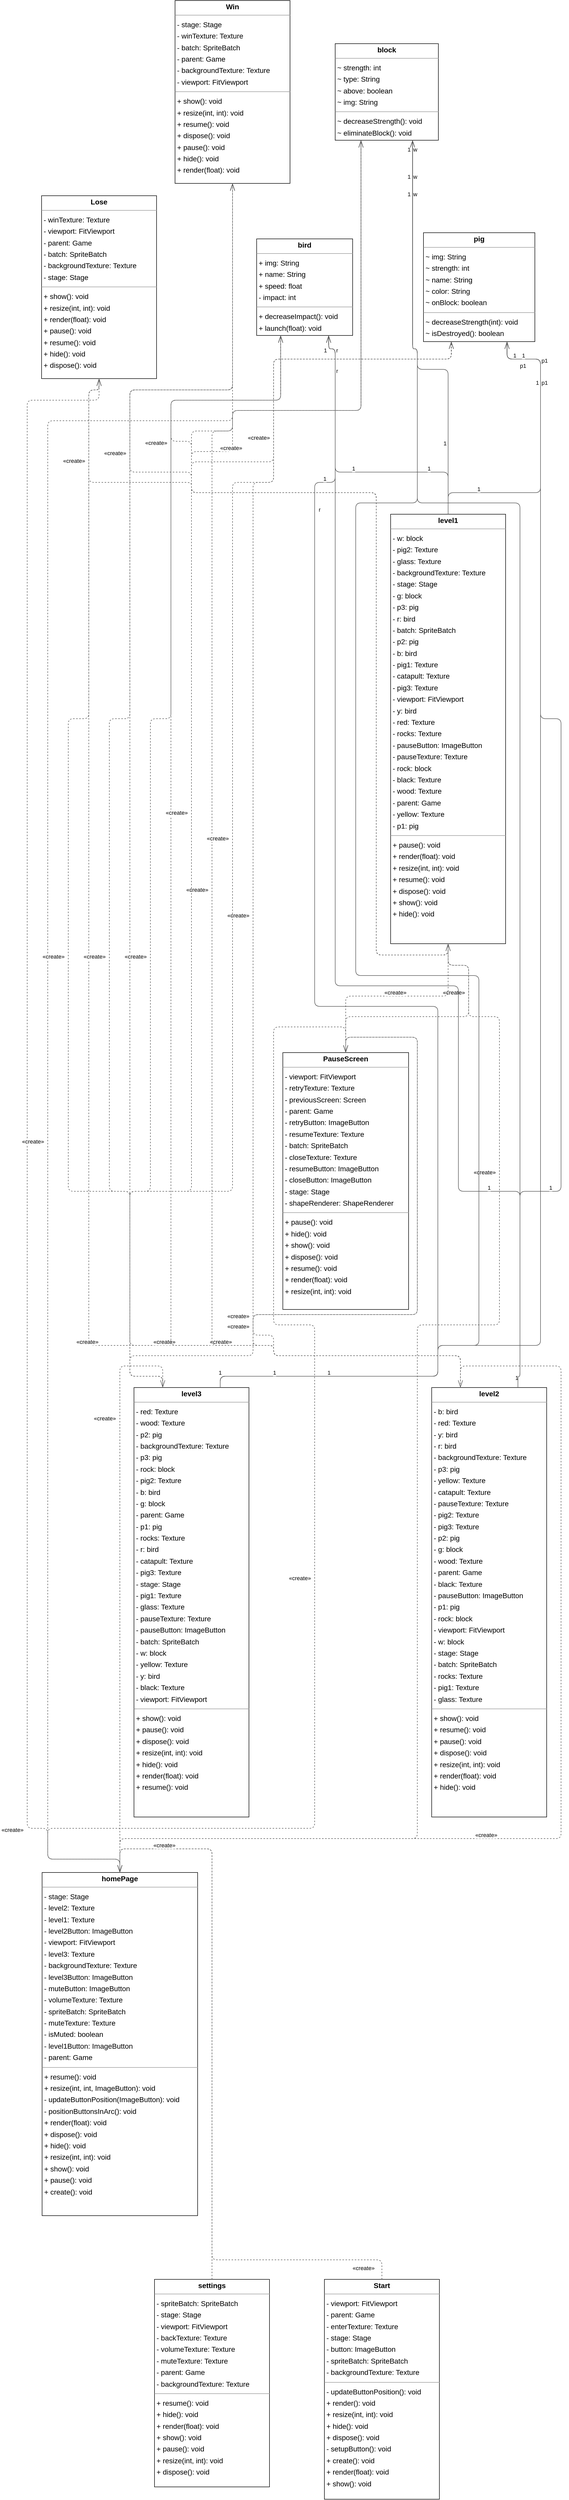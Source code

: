 <mxGraphModel dx="0" dy="0" grid="1" gridSize="10" guides="1" tooltips="1" connect="1" arrows="1" fold="1" page="0" pageScale="1" background="none" math="0" shadow="0">
  <root>
    <mxCell id="0" />
    <mxCell id="1" parent="0" />
    <mxCell id="node7" parent="1" vertex="1" value="&lt;p style=&quot;margin:0px;margin-top:4px;text-align:center;&quot;&gt;&lt;b&gt;Lose&lt;/b&gt;&lt;/p&gt;&lt;hr size=&quot;1&quot;/&gt;&lt;p style=&quot;margin:0 0 0 4px;line-height:1.6;&quot;&gt;- winTexture: Texture&lt;br/&gt;- viewport: FitViewport&lt;br/&gt;- parent: Game&lt;br/&gt;- batch: SpriteBatch&lt;br/&gt;- backgroundTexture: Texture&lt;br/&gt;- stage: Stage&lt;/p&gt;&lt;hr size=&quot;1&quot;/&gt;&lt;p style=&quot;margin:0 0 0 4px;line-height:1.6;&quot;&gt;+ show(): void&lt;br/&gt;+ resize(int, int): void&lt;br/&gt;+ render(float): void&lt;br/&gt;+ pause(): void&lt;br/&gt;+ resume(): void&lt;br/&gt;+ hide(): void&lt;br/&gt;+ dispose(): void&lt;/p&gt;" style="verticalAlign=top;align=left;overflow=fill;fontSize=14;fontFamily=Helvetica;html=1;rounded=0;shadow=0;comic=0;labelBackgroundColor=none;strokeWidth=1;">
      <mxGeometry x="-75" y="366" width="224" height="356" as="geometry" />
    </mxCell>
    <mxCell id="node9" parent="1" vertex="1" value="&lt;p style=&quot;margin:0px;margin-top:4px;text-align:center;&quot;&gt;&lt;b&gt;PauseScreen&lt;/b&gt;&lt;/p&gt;&lt;hr size=&quot;1&quot;/&gt;&lt;p style=&quot;margin:0 0 0 4px;line-height:1.6;&quot;&gt;- viewport: FitViewport&lt;br/&gt;- retryTexture: Texture&lt;br/&gt;- previousScreen: Screen&lt;br/&gt;- parent: Game&lt;br/&gt;- retryButton: ImageButton&lt;br/&gt;- resumeTexture: Texture&lt;br/&gt;- batch: SpriteBatch&lt;br/&gt;- closeTexture: Texture&lt;br/&gt;- resumeButton: ImageButton&lt;br/&gt;- closeButton: ImageButton&lt;br/&gt;- stage: Stage&lt;br/&gt;- shapeRenderer: ShapeRenderer&lt;/p&gt;&lt;hr size=&quot;1&quot;/&gt;&lt;p style=&quot;margin:0 0 0 4px;line-height:1.6;&quot;&gt;+ pause(): void&lt;br/&gt;+ hide(): void&lt;br/&gt;+ show(): void&lt;br/&gt;+ dispose(): void&lt;br/&gt;+ resume(): void&lt;br/&gt;+ render(float): void&lt;br/&gt;+ resize(int, int): void&lt;/p&gt;" style="verticalAlign=top;align=left;overflow=fill;fontSize=14;fontFamily=Helvetica;html=1;rounded=0;shadow=0;comic=0;labelBackgroundColor=none;strokeWidth=1;">
      <mxGeometry x="395" y="2034" width="245" height="500" as="geometry" />
    </mxCell>
    <mxCell id="node6" parent="1" vertex="1" value="&lt;p style=&quot;margin:0px;margin-top:4px;text-align:center;&quot;&gt;&lt;b&gt;Start&lt;/b&gt;&lt;/p&gt;&lt;hr size=&quot;1&quot;/&gt;&lt;p style=&quot;margin:0 0 0 4px;line-height:1.6;&quot;&gt;- viewport: FitViewport&lt;br/&gt;- parent: Game&lt;br/&gt;- enterTexture: Texture&lt;br/&gt;- stage: Stage&lt;br/&gt;- button: ImageButton&lt;br/&gt;- spriteBatch: SpriteBatch&lt;br/&gt;- backgroundTexture: Texture&lt;/p&gt;&lt;hr size=&quot;1&quot;/&gt;&lt;p style=&quot;margin:0 0 0 4px;line-height:1.6;&quot;&gt;- updateButtonPosition(): void&lt;br/&gt;+ render(): void&lt;br/&gt;+ resize(int, int): void&lt;br/&gt;+ hide(): void&lt;br/&gt;+ dispose(): void&lt;br/&gt;- setupButton(): void&lt;br/&gt;+ create(): void&lt;br/&gt;+ render(float): void&lt;br/&gt;+ show(): void&lt;/p&gt;" style="verticalAlign=top;align=left;overflow=fill;fontSize=14;fontFamily=Helvetica;html=1;rounded=0;shadow=0;comic=0;labelBackgroundColor=none;strokeWidth=1;">
      <mxGeometry x="476" y="4422" width="224" height="428" as="geometry" />
    </mxCell>
    <mxCell id="node11" parent="1" vertex="1" value="&lt;p style=&quot;margin:0px;margin-top:4px;text-align:center;&quot;&gt;&lt;b&gt;Win&lt;/b&gt;&lt;/p&gt;&lt;hr size=&quot;1&quot;/&gt;&lt;p style=&quot;margin:0 0 0 4px;line-height:1.6;&quot;&gt;- stage: Stage&lt;br/&gt;- winTexture: Texture&lt;br/&gt;- batch: SpriteBatch&lt;br/&gt;- parent: Game&lt;br/&gt;- backgroundTexture: Texture&lt;br/&gt;- viewport: FitViewport&lt;/p&gt;&lt;hr size=&quot;1&quot;/&gt;&lt;p style=&quot;margin:0 0 0 4px;line-height:1.6;&quot;&gt;+ show(): void&lt;br/&gt;+ resize(int, int): void&lt;br/&gt;+ resume(): void&lt;br/&gt;+ dispose(): void&lt;br/&gt;+ pause(): void&lt;br/&gt;+ hide(): void&lt;br/&gt;+ render(float): void&lt;/p&gt;" style="verticalAlign=top;align=left;overflow=fill;fontSize=14;fontFamily=Helvetica;html=1;rounded=0;shadow=0;comic=0;labelBackgroundColor=none;strokeWidth=1;">
      <mxGeometry x="185" y="-14" width="224" height="356" as="geometry" />
    </mxCell>
    <mxCell id="node1" parent="1" vertex="1" value="&lt;p style=&quot;margin:0px;margin-top:4px;text-align:center;&quot;&gt;&lt;b&gt;bird&lt;/b&gt;&lt;/p&gt;&lt;hr size=&quot;1&quot;/&gt;&lt;p style=&quot;margin:0 0 0 4px;line-height:1.6;&quot;&gt;+ img: String&lt;br/&gt;+ name: String&lt;br/&gt;+ speed: float&lt;br/&gt;- impact: int&lt;/p&gt;&lt;hr size=&quot;1&quot;/&gt;&lt;p style=&quot;margin:0 0 0 4px;line-height:1.6;&quot;&gt;+ decreaseImpact(): void&lt;br/&gt;+ launch(float): void&lt;/p&gt;" style="verticalAlign=top;align=left;overflow=fill;fontSize=14;fontFamily=Helvetica;html=1;rounded=0;shadow=0;comic=0;labelBackgroundColor=none;strokeWidth=1;">
      <mxGeometry x="344" y="450" width="187" height="188" as="geometry" />
    </mxCell>
    <mxCell id="node0" parent="1" vertex="1" value="&lt;p style=&quot;margin:0px;margin-top:4px;text-align:center;&quot;&gt;&lt;b&gt;block&lt;/b&gt;&lt;/p&gt;&lt;hr size=&quot;1&quot;/&gt;&lt;p style=&quot;margin:0 0 0 4px;line-height:1.6;&quot;&gt;~ strength: int&lt;br/&gt;~ type: String&lt;br/&gt;~ above: boolean&lt;br/&gt;~ img: String&lt;/p&gt;&lt;hr size=&quot;1&quot;/&gt;&lt;p style=&quot;margin:0 0 0 4px;line-height:1.6;&quot;&gt;~ decreaseStrength(): void&lt;br/&gt;~ eliminateBlock(): void&lt;/p&gt;" style="verticalAlign=top;align=left;overflow=fill;fontSize=14;fontFamily=Helvetica;html=1;rounded=0;shadow=0;comic=0;labelBackgroundColor=none;strokeWidth=1;">
      <mxGeometry x="497" y="70" width="201" height="188" as="geometry" />
    </mxCell>
    <mxCell id="node10" parent="1" vertex="1" value="&lt;p style=&quot;margin:0px;margin-top:4px;text-align:center;&quot;&gt;&lt;b&gt;homePage&lt;/b&gt;&lt;/p&gt;&lt;hr size=&quot;1&quot;/&gt;&lt;p style=&quot;margin:0 0 0 4px;line-height:1.6;&quot;&gt;- stage: Stage&lt;br/&gt;- level2: Texture&lt;br/&gt;- level1: Texture&lt;br/&gt;- level2Button: ImageButton&lt;br/&gt;- viewport: FitViewport&lt;br/&gt;- level3: Texture&lt;br/&gt;- backgroundTexture: Texture&lt;br/&gt;- level3Button: ImageButton&lt;br/&gt;- muteButton: ImageButton&lt;br/&gt;- volumeTexture: Texture&lt;br/&gt;- spriteBatch: SpriteBatch&lt;br/&gt;- muteTexture: Texture&lt;br/&gt;- isMuted: boolean&lt;br/&gt;- level1Button: ImageButton&lt;br/&gt;- parent: Game&lt;/p&gt;&lt;hr size=&quot;1&quot;/&gt;&lt;p style=&quot;margin:0 0 0 4px;line-height:1.6;&quot;&gt;+ resume(): void&lt;br/&gt;+ resize(int, int, ImageButton): void&lt;br/&gt;- updateButtonPosition(ImageButton): void&lt;br/&gt;- positionButtonsInArc(): void&lt;br/&gt;+ render(float): void&lt;br/&gt;+ dispose(): void&lt;br/&gt;+ hide(): void&lt;br/&gt;+ resize(int, int): void&lt;br/&gt;+ show(): void&lt;br/&gt;+ pause(): void&lt;br/&gt;+ create(): void&lt;/p&gt;" style="verticalAlign=top;align=left;overflow=fill;fontSize=14;fontFamily=Helvetica;html=1;rounded=0;shadow=0;comic=0;labelBackgroundColor=none;strokeWidth=1;">
      <mxGeometry x="-74" y="3630" width="303" height="668" as="geometry" />
    </mxCell>
    <mxCell id="node4" parent="1" vertex="1" value="&lt;p style=&quot;margin:0px;margin-top:4px;text-align:center;&quot;&gt;&lt;b&gt;level1&lt;/b&gt;&lt;/p&gt;&lt;hr size=&quot;1&quot;/&gt;&lt;p style=&quot;margin:0 0 0 4px;line-height:1.6;&quot;&gt;- w: block&lt;br/&gt;- pig2: Texture&lt;br/&gt;- glass: Texture&lt;br/&gt;- backgroundTexture: Texture&lt;br/&gt;- stage: Stage&lt;br/&gt;- g: block&lt;br/&gt;- p3: pig&lt;br/&gt;- r: bird&lt;br/&gt;- batch: SpriteBatch&lt;br/&gt;- p2: pig&lt;br/&gt;- b: bird&lt;br/&gt;- pig1: Texture&lt;br/&gt;- catapult: Texture&lt;br/&gt;- pig3: Texture&lt;br/&gt;- viewport: FitViewport&lt;br/&gt;- y: bird&lt;br/&gt;- red: Texture&lt;br/&gt;- rocks: Texture&lt;br/&gt;- pauseButton: ImageButton&lt;br/&gt;- pauseTexture: Texture&lt;br/&gt;- rock: block&lt;br/&gt;- black: Texture&lt;br/&gt;- wood: Texture&lt;br/&gt;- parent: Game&lt;br/&gt;- yellow: Texture&lt;br/&gt;- p1: pig&lt;/p&gt;&lt;hr size=&quot;1&quot;/&gt;&lt;p style=&quot;margin:0 0 0 4px;line-height:1.6;&quot;&gt;+ pause(): void&lt;br/&gt;+ render(float): void&lt;br/&gt;+ resize(int, int): void&lt;br/&gt;+ resume(): void&lt;br/&gt;+ dispose(): void&lt;br/&gt;+ show(): void&lt;br/&gt;+ hide(): void&lt;/p&gt;" style="verticalAlign=top;align=left;overflow=fill;fontSize=14;fontFamily=Helvetica;html=1;rounded=0;shadow=0;comic=0;labelBackgroundColor=none;strokeWidth=1;">
      <mxGeometry x="605" y="986" width="224" height="836" as="geometry" />
    </mxCell>
    <mxCell id="node8" parent="1" vertex="1" value="&lt;p style=&quot;margin:0px;margin-top:4px;text-align:center;&quot;&gt;&lt;b&gt;level2&lt;/b&gt;&lt;/p&gt;&lt;hr size=&quot;1&quot;/&gt;&lt;p style=&quot;margin:0 0 0 4px;line-height:1.6;&quot;&gt;- b: bird&lt;br/&gt;- red: Texture&lt;br/&gt;- y: bird&lt;br/&gt;- r: bird&lt;br/&gt;- backgroundTexture: Texture&lt;br/&gt;- p3: pig&lt;br/&gt;- yellow: Texture&lt;br/&gt;- catapult: Texture&lt;br/&gt;- pauseTexture: Texture&lt;br/&gt;- pig2: Texture&lt;br/&gt;- pig3: Texture&lt;br/&gt;- p2: pig&lt;br/&gt;- g: block&lt;br/&gt;- wood: Texture&lt;br/&gt;- parent: Game&lt;br/&gt;- black: Texture&lt;br/&gt;- pauseButton: ImageButton&lt;br/&gt;- p1: pig&lt;br/&gt;- rock: block&lt;br/&gt;- viewport: FitViewport&lt;br/&gt;- w: block&lt;br/&gt;- stage: Stage&lt;br/&gt;- batch: SpriteBatch&lt;br/&gt;- rocks: Texture&lt;br/&gt;- pig1: Texture&lt;br/&gt;- glass: Texture&lt;/p&gt;&lt;hr size=&quot;1&quot;/&gt;&lt;p style=&quot;margin:0 0 0 4px;line-height:1.6;&quot;&gt;+ show(): void&lt;br/&gt;+ resume(): void&lt;br/&gt;+ pause(): void&lt;br/&gt;+ dispose(): void&lt;br/&gt;+ resize(int, int): void&lt;br/&gt;+ render(float): void&lt;br/&gt;+ hide(): void&lt;/p&gt;" style="verticalAlign=top;align=left;overflow=fill;fontSize=14;fontFamily=Helvetica;html=1;rounded=0;shadow=0;comic=0;labelBackgroundColor=none;strokeWidth=1;">
      <mxGeometry x="685" y="2686" width="224" height="836" as="geometry" />
    </mxCell>
    <mxCell id="node3" parent="1" vertex="1" value="&lt;p style=&quot;margin:0px;margin-top:4px;text-align:center;&quot;&gt;&lt;b&gt;level3&lt;/b&gt;&lt;/p&gt;&lt;hr size=&quot;1&quot;/&gt;&lt;p style=&quot;margin:0 0 0 4px;line-height:1.6;&quot;&gt;- red: Texture&lt;br/&gt;- wood: Texture&lt;br/&gt;- p2: pig&lt;br/&gt;- backgroundTexture: Texture&lt;br/&gt;- p3: pig&lt;br/&gt;- rock: block&lt;br/&gt;- pig2: Texture&lt;br/&gt;- b: bird&lt;br/&gt;- g: block&lt;br/&gt;- parent: Game&lt;br/&gt;- p1: pig&lt;br/&gt;- rocks: Texture&lt;br/&gt;- r: bird&lt;br/&gt;- catapult: Texture&lt;br/&gt;- pig3: Texture&lt;br/&gt;- stage: Stage&lt;br/&gt;- pig1: Texture&lt;br/&gt;- glass: Texture&lt;br/&gt;- pauseTexture: Texture&lt;br/&gt;- pauseButton: ImageButton&lt;br/&gt;- batch: SpriteBatch&lt;br/&gt;- w: block&lt;br/&gt;- yellow: Texture&lt;br/&gt;- y: bird&lt;br/&gt;- black: Texture&lt;br/&gt;- viewport: FitViewport&lt;/p&gt;&lt;hr size=&quot;1&quot;/&gt;&lt;p style=&quot;margin:0 0 0 4px;line-height:1.6;&quot;&gt;+ show(): void&lt;br/&gt;+ pause(): void&lt;br/&gt;+ dispose(): void&lt;br/&gt;+ resize(int, int): void&lt;br/&gt;+ hide(): void&lt;br/&gt;+ render(float): void&lt;br/&gt;+ resume(): void&lt;/p&gt;" style="verticalAlign=top;align=left;overflow=fill;fontSize=14;fontFamily=Helvetica;html=1;rounded=0;shadow=0;comic=0;labelBackgroundColor=none;strokeWidth=1;">
      <mxGeometry x="105" y="2686" width="224" height="836" as="geometry" />
    </mxCell>
    <mxCell id="node5" parent="1" vertex="1" value="&lt;p style=&quot;margin:0px;margin-top:4px;text-align:center;&quot;&gt;&lt;b&gt;pig&lt;/b&gt;&lt;/p&gt;&lt;hr size=&quot;1&quot;/&gt;&lt;p style=&quot;margin:0 0 0 4px;line-height:1.6;&quot;&gt;~ img: String&lt;br/&gt;~ strength: int&lt;br/&gt;~ name: String&lt;br/&gt;~ color: String&lt;br/&gt;~ onBlock: boolean&lt;/p&gt;&lt;hr size=&quot;1&quot;/&gt;&lt;p style=&quot;margin:0 0 0 4px;line-height:1.6;&quot;&gt;~ decreaseStrength(int): void&lt;br/&gt;~ isDestroyed(): boolean&lt;/p&gt;" style="verticalAlign=top;align=left;overflow=fill;fontSize=14;fontFamily=Helvetica;html=1;rounded=0;shadow=0;comic=0;labelBackgroundColor=none;strokeWidth=1;">
      <mxGeometry x="669" y="438" width="217" height="212" as="geometry" />
    </mxCell>
    <mxCell id="node2" parent="1" vertex="1" value="&lt;p style=&quot;margin:0px;margin-top:4px;text-align:center;&quot;&gt;&lt;b&gt;settings&lt;/b&gt;&lt;/p&gt;&lt;hr size=&quot;1&quot;/&gt;&lt;p style=&quot;margin:0 0 0 4px;line-height:1.6;&quot;&gt;- spriteBatch: SpriteBatch&lt;br/&gt;- stage: Stage&lt;br/&gt;- viewport: FitViewport&lt;br/&gt;- backTexture: Texture&lt;br/&gt;- volumeTexture: Texture&lt;br/&gt;- muteTexture: Texture&lt;br/&gt;- parent: Game&lt;br/&gt;- backgroundTexture: Texture&lt;/p&gt;&lt;hr size=&quot;1&quot;/&gt;&lt;p style=&quot;margin:0 0 0 4px;line-height:1.6;&quot;&gt;+ resume(): void&lt;br/&gt;+ hide(): void&lt;br/&gt;+ render(float): void&lt;br/&gt;+ show(): void&lt;br/&gt;+ pause(): void&lt;br/&gt;+ resize(int, int): void&lt;br/&gt;+ dispose(): void&lt;/p&gt;" style="verticalAlign=top;align=left;overflow=fill;fontSize=14;fontFamily=Helvetica;html=1;rounded=0;shadow=0;comic=0;labelBackgroundColor=none;strokeWidth=1;">
      <mxGeometry x="145" y="4422" width="224" height="404" as="geometry" />
    </mxCell>
    <mxCell id="edge7" edge="1" value="" parent="1" source="node7" target="node10" style="html=1;rounded=1;edgeStyle=orthogonalEdgeStyle;dashed=1;startArrow=none;endArrow=openThin;endSize=12;strokeColor=#595959;exitX=0.500;exitY=1.000;exitDx=0;exitDy=0;entryX=0.500;entryY=0.000;entryDx=0;entryDy=0;">
      <mxGeometry width="50" height="50" relative="1" as="geometry">
        <Array as="points">
          <mxPoint x="37" y="764" />
          <mxPoint x="-103" y="764" />
          <mxPoint x="-103" y="3544" />
          <mxPoint x="-63" y="3544" />
          <mxPoint x="-63" y="3604" />
          <mxPoint x="77" y="3604" />
        </Array>
      </mxGeometry>
    </mxCell>
    <mxCell id="label44" parent="edge7" vertex="1" connectable="0" value="«create»" style="edgeLabel;resizable=0;html=1;align=left;verticalAlign=top;strokeColor=default;">
      <mxGeometry x="-155" y="3534" as="geometry" />
    </mxCell>
    <mxCell id="edge19" edge="1" value="" parent="1" source="node9" target="node10" style="html=1;rounded=1;edgeStyle=orthogonalEdgeStyle;dashed=1;startArrow=none;endArrow=openThin;endSize=12;strokeColor=#595959;exitX=0.500;exitY=0.000;exitDx=0;exitDy=0;entryX=0.500;entryY=0.000;entryDx=0;entryDy=0;">
      <mxGeometry width="50" height="50" relative="1" as="geometry">
        <Array as="points">
          <mxPoint x="517" y="1984" />
          <mxPoint x="377" y="1984" />
          <mxPoint x="377" y="2564" />
          <mxPoint x="457" y="2564" />
          <mxPoint x="457" y="3544" />
          <mxPoint x="-63" y="3544" />
          <mxPoint x="-63" y="3604" />
          <mxPoint x="77" y="3604" />
        </Array>
      </mxGeometry>
    </mxCell>
    <mxCell id="label116" parent="edge19" vertex="1" connectable="0" value="«create»" style="edgeLabel;resizable=0;html=1;align=left;verticalAlign=top;strokeColor=default;">
      <mxGeometry x="405" y="3044" as="geometry" />
    </mxCell>
    <mxCell id="edge31" edge="1" value="" parent="1" source="node9" target="node4" style="html=1;rounded=1;edgeStyle=orthogonalEdgeStyle;dashed=1;startArrow=none;endArrow=openThin;endSize=12;strokeColor=#595959;exitX=0.500;exitY=0.000;exitDx=0;exitDy=0;entryX=0.500;entryY=1.000;entryDx=0;entryDy=0;">
      <mxGeometry width="50" height="50" relative="1" as="geometry">
        <Array as="points">
          <mxPoint x="517" y="1964" />
          <mxPoint x="757" y="1964" />
          <mxPoint x="757" y="1864" />
          <mxPoint x="717" y="1864" />
        </Array>
      </mxGeometry>
    </mxCell>
    <mxCell id="label188" parent="edge31" vertex="1" connectable="0" value="«create»" style="edgeLabel;resizable=0;html=1;align=left;verticalAlign=top;strokeColor=default;">
      <mxGeometry x="705" y="1904" as="geometry" />
    </mxCell>
    <mxCell id="edge30" edge="1" value="" parent="1" source="node6" target="node10" style="html=1;rounded=1;edgeStyle=orthogonalEdgeStyle;dashed=1;startArrow=none;endArrow=openThin;endSize=12;strokeColor=#595959;exitX=0.500;exitY=0.000;exitDx=0;exitDy=0;entryX=0.500;entryY=0.000;entryDx=0;entryDy=0;">
      <mxGeometry width="50" height="50" relative="1" as="geometry">
        <Array as="points">
          <mxPoint x="588" y="4384" />
          <mxPoint x="257" y="4384" />
          <mxPoint x="257" y="3584" />
          <mxPoint x="77" y="3584" />
        </Array>
      </mxGeometry>
    </mxCell>
    <mxCell id="label182" parent="edge30" vertex="1" connectable="0" value="«create»" style="edgeLabel;resizable=0;html=1;align=left;verticalAlign=top;strokeColor=default;">
      <mxGeometry x="529" y="4387" as="geometry" />
    </mxCell>
    <mxCell id="edge14" edge="1" value="" parent="1" source="node11" target="node10" style="html=1;rounded=1;edgeStyle=orthogonalEdgeStyle;dashed=1;startArrow=none;endArrow=openThin;endSize=12;strokeColor=#595959;exitX=0.500;exitY=1.000;exitDx=0;exitDy=0;entryX=0.500;entryY=0.000;entryDx=0;entryDy=0;">
      <mxGeometry width="50" height="50" relative="1" as="geometry">
        <Array as="points">
          <mxPoint x="297" y="804" />
          <mxPoint x="-63" y="804" />
          <mxPoint x="-63" y="3604" />
          <mxPoint x="77" y="3604" />
        </Array>
      </mxGeometry>
    </mxCell>
    <mxCell id="label86" parent="edge14" vertex="1" connectable="0" value="«create»" style="edgeLabel;resizable=0;html=1;align=left;verticalAlign=top;strokeColor=default;">
      <mxGeometry x="-115" y="2194" as="geometry" />
    </mxCell>
    <mxCell id="edge25" edge="1" value="" parent="1" source="node10" target="node4" style="html=1;rounded=1;edgeStyle=orthogonalEdgeStyle;dashed=1;startArrow=none;endArrow=openThin;endSize=12;strokeColor=#595959;exitX=0.500;exitY=0.000;exitDx=0;exitDy=0;entryX=0.500;entryY=1.000;entryDx=0;entryDy=0;">
      <mxGeometry width="50" height="50" relative="1" as="geometry">
        <Array as="points">
          <mxPoint x="77" y="3564" />
          <mxPoint x="657" y="3564" />
          <mxPoint x="657" y="2564" />
          <mxPoint x="817" y="2564" />
          <mxPoint x="817" y="1964" />
          <mxPoint x="757" y="1964" />
          <mxPoint x="757" y="1864" />
          <mxPoint x="717" y="1864" />
        </Array>
      </mxGeometry>
    </mxCell>
    <mxCell id="label152" parent="edge25" vertex="1" connectable="0" value="«create»" style="edgeLabel;resizable=0;html=1;align=left;verticalAlign=top;strokeColor=default;">
      <mxGeometry x="765" y="2254" as="geometry" />
    </mxCell>
    <mxCell id="edge10" edge="1" value="" parent="1" source="node10" target="node8" style="html=1;rounded=1;edgeStyle=orthogonalEdgeStyle;dashed=1;startArrow=none;endArrow=openThin;endSize=12;strokeColor=#595959;exitX=0.500;exitY=0.000;exitDx=0;exitDy=0;entryX=0.250;entryY=0.000;entryDx=0;entryDy=0;">
      <mxGeometry width="50" height="50" relative="1" as="geometry">
        <Array as="points">
          <mxPoint x="77" y="3564" />
          <mxPoint x="937" y="3564" />
          <mxPoint x="937" y="2644" />
          <mxPoint x="741" y="2644" />
        </Array>
      </mxGeometry>
    </mxCell>
    <mxCell id="label62" parent="edge10" vertex="1" connectable="0" value="«create»" style="edgeLabel;resizable=0;html=1;align=left;verticalAlign=top;strokeColor=default;">
      <mxGeometry x="768" y="3544" as="geometry" />
    </mxCell>
    <mxCell id="edge12" edge="1" value="" parent="1" source="node10" target="node3" style="html=1;rounded=1;edgeStyle=orthogonalEdgeStyle;dashed=1;startArrow=none;endArrow=openThin;endSize=12;strokeColor=#595959;exitX=0.500;exitY=0.000;exitDx=0;exitDy=0;entryX=0.250;entryY=0.000;entryDx=0;entryDy=0;">
      <mxGeometry width="50" height="50" relative="1" as="geometry">
        <Array as="points">
          <mxPoint x="77" y="2644" />
          <mxPoint x="161" y="2644" />
        </Array>
      </mxGeometry>
    </mxCell>
    <mxCell id="label74" parent="edge12" vertex="1" connectable="0" value="«create»" style="edgeLabel;resizable=0;html=1;align=left;verticalAlign=top;strokeColor=default;">
      <mxGeometry x="25" y="2733" as="geometry" />
    </mxCell>
    <mxCell id="edge17" edge="1" value="" parent="1" source="node4" target="node7" style="html=1;rounded=1;edgeStyle=orthogonalEdgeStyle;dashed=1;startArrow=none;endArrow=openThin;endSize=12;strokeColor=#595959;exitX=0.500;exitY=1.000;exitDx=0;exitDy=0;entryX=0.500;entryY=1.000;entryDx=0;entryDy=0;">
      <mxGeometry width="50" height="50" relative="1" as="geometry">
        <Array as="points">
          <mxPoint x="717" y="1844" />
          <mxPoint x="577" y="1844" />
          <mxPoint x="577" y="944" />
          <mxPoint x="217" y="944" />
          <mxPoint x="217" y="924" />
          <mxPoint x="17" y="924" />
          <mxPoint x="17" y="744" />
          <mxPoint x="37" y="744" />
        </Array>
      </mxGeometry>
    </mxCell>
    <mxCell id="label104" parent="edge17" vertex="1" connectable="0" value="«create»" style="edgeLabel;resizable=0;html=1;align=left;verticalAlign=top;strokeColor=default;">
      <mxGeometry x="-35" y="869" as="geometry" />
    </mxCell>
    <mxCell id="edge4" edge="1" value="" parent="1" source="node4" target="node9" style="html=1;rounded=1;edgeStyle=orthogonalEdgeStyle;dashed=1;startArrow=none;endArrow=openThin;endSize=12;strokeColor=#595959;exitX=0.500;exitY=1.000;exitDx=0;exitDy=0;entryX=0.500;entryY=0.000;entryDx=0;entryDy=0;">
      <mxGeometry width="50" height="50" relative="1" as="geometry">
        <Array as="points">
          <mxPoint x="717" y="1924" />
          <mxPoint x="517" y="1924" />
        </Array>
      </mxGeometry>
    </mxCell>
    <mxCell id="label26" parent="edge4" vertex="1" connectable="0" value="«create»" style="edgeLabel;resizable=0;html=1;align=left;verticalAlign=top;strokeColor=default;">
      <mxGeometry x="591" y="1904" as="geometry" />
    </mxCell>
    <mxCell id="edge16" edge="1" value="" parent="1" source="node4" target="node11" style="html=1;rounded=1;edgeStyle=orthogonalEdgeStyle;dashed=1;startArrow=none;endArrow=openThin;endSize=12;strokeColor=#595959;exitX=0.500;exitY=1.000;exitDx=0;exitDy=0;entryX=0.500;entryY=1.000;entryDx=0;entryDy=0;">
      <mxGeometry width="50" height="50" relative="1" as="geometry">
        <Array as="points">
          <mxPoint x="717" y="1844" />
          <mxPoint x="577" y="1844" />
          <mxPoint x="577" y="944" />
          <mxPoint x="217" y="944" />
          <mxPoint x="217" y="904" />
          <mxPoint x="97" y="904" />
          <mxPoint x="97" y="744" />
          <mxPoint x="297" y="744" />
        </Array>
      </mxGeometry>
    </mxCell>
    <mxCell id="label98" parent="edge16" vertex="1" connectable="0" value="«create»" style="edgeLabel;resizable=0;html=1;align=left;verticalAlign=top;strokeColor=default;">
      <mxGeometry x="45" y="854" as="geometry" />
    </mxCell>
    <mxCell id="edge15" edge="1" value="" parent="1" source="node4" target="node1" style="html=1;rounded=1;edgeStyle=orthogonalEdgeStyle;dashed=1;startArrow=none;endArrow=openThin;endSize=12;strokeColor=#595959;exitX=0.500;exitY=1.000;exitDx=0;exitDy=0;entryX=0.250;entryY=1.000;entryDx=0;entryDy=0;">
      <mxGeometry width="50" height="50" relative="1" as="geometry">
        <Array as="points">
          <mxPoint x="717" y="1844" />
          <mxPoint x="577" y="1844" />
          <mxPoint x="577" y="944" />
          <mxPoint x="217" y="944" />
          <mxPoint x="217" y="844" />
          <mxPoint x="177" y="844" />
          <mxPoint x="177" y="764" />
          <mxPoint x="390" y="764" />
        </Array>
      </mxGeometry>
    </mxCell>
    <mxCell id="label92" parent="edge15" vertex="1" connectable="0" value="«create»" style="edgeLabel;resizable=0;html=1;align=left;verticalAlign=top;strokeColor=default;">
      <mxGeometry x="125" y="834" as="geometry" />
    </mxCell>
    <mxCell id="edge20" edge="1" value="" parent="1" source="node4" target="node1" style="html=1;rounded=1;edgeStyle=orthogonalEdgeStyle;dashed=0;startArrow=diamondThinstartSize=12;endArrow=openThin;endSize=12;strokeColor=#595959;exitX=0.500;exitY=0.000;exitDx=0;exitDy=0;entryX=0.750;entryY=1.000;entryDx=0;entryDy=0;">
      <mxGeometry width="50" height="50" relative="1" as="geometry">
        <Array as="points">
          <mxPoint x="717" y="904" />
          <mxPoint x="497" y="904" />
          <mxPoint x="497" y="664" />
          <mxPoint x="484" y="664" />
        </Array>
      </mxGeometry>
    </mxCell>
    <mxCell id="label120" parent="edge20" vertex="1" connectable="0" value="1" style="edgeLabel;resizable=0;html=1;align=left;verticalAlign=top;strokeColor=default;">
      <mxGeometry x="675" y="884" as="geometry" />
    </mxCell>
    <mxCell id="label124" parent="edge20" vertex="1" connectable="0" value="1" style="edgeLabel;resizable=0;html=1;align=left;verticalAlign=top;strokeColor=default;">
      <mxGeometry x="528" y="884" as="geometry" />
    </mxCell>
    <mxCell id="label125" parent="edge20" vertex="1" connectable="0" value="r" style="edgeLabel;resizable=0;html=1;align=left;verticalAlign=top;strokeColor=default;">
      <mxGeometry x="497" y="694" as="geometry" />
    </mxCell>
    <mxCell id="edge5" edge="1" value="" parent="1" source="node4" target="node0" style="html=1;rounded=1;edgeStyle=orthogonalEdgeStyle;dashed=0;startArrow=diamondThinstartSize=12;endArrow=openThin;endSize=12;strokeColor=#595959;exitX=0.500;exitY=0.000;exitDx=0;exitDy=0;entryX=0.750;entryY=1.000;entryDx=0;entryDy=0;">
      <mxGeometry width="50" height="50" relative="1" as="geometry">
        <Array as="points">
          <mxPoint x="717" y="704" />
          <mxPoint x="657" y="704" />
          <mxPoint x="657" y="664" />
          <mxPoint x="647" y="664" />
        </Array>
      </mxGeometry>
    </mxCell>
    <mxCell id="label30" parent="edge5" vertex="1" connectable="0" value="1" style="edgeLabel;resizable=0;html=1;align=left;verticalAlign=top;strokeColor=default;">
      <mxGeometry x="706" y="835" as="geometry" />
    </mxCell>
    <mxCell id="label34" parent="edge5" vertex="1" connectable="0" value="1" style="edgeLabel;resizable=0;html=1;align=left;verticalAlign=top;strokeColor=default;">
      <mxGeometry x="636" y="316" as="geometry" />
    </mxCell>
    <mxCell id="label35" parent="edge5" vertex="1" connectable="0" value="w" style="edgeLabel;resizable=0;html=1;align=left;verticalAlign=top;strokeColor=default;">
      <mxGeometry x="647" y="316" as="geometry" />
    </mxCell>
    <mxCell id="edge35" edge="1" value="" parent="1" source="node4" target="node0" style="html=1;rounded=1;edgeStyle=orthogonalEdgeStyle;dashed=1;startArrow=none;endArrow=openThin;endSize=12;strokeColor=#595959;exitX=0.500;exitY=1.000;exitDx=0;exitDy=0;entryX=0.250;entryY=1.000;entryDx=0;entryDy=0;">
      <mxGeometry width="50" height="50" relative="1" as="geometry">
        <Array as="points">
          <mxPoint x="717" y="1844" />
          <mxPoint x="577" y="1844" />
          <mxPoint x="577" y="944" />
          <mxPoint x="217" y="944" />
          <mxPoint x="217" y="864" />
          <mxPoint x="297" y="864" />
          <mxPoint x="297" y="784" />
          <mxPoint x="547" y="784" />
        </Array>
      </mxGeometry>
    </mxCell>
    <mxCell id="label212" parent="edge35" vertex="1" connectable="0" value="«create»" style="edgeLabel;resizable=0;html=1;align=left;verticalAlign=top;strokeColor=default;">
      <mxGeometry x="271" y="844" as="geometry" />
    </mxCell>
    <mxCell id="edge9" edge="1" value="" parent="1" source="node4" target="node5" style="html=1;rounded=1;edgeStyle=orthogonalEdgeStyle;dashed=0;startArrow=diamondThinstartSize=12;endArrow=openThin;endSize=12;strokeColor=#595959;exitX=0.500;exitY=0.000;exitDx=0;exitDy=0;entryX=0.750;entryY=1.000;entryDx=0;entryDy=0;">
      <mxGeometry width="50" height="50" relative="1" as="geometry">
        <Array as="points">
          <mxPoint x="717" y="944" />
          <mxPoint x="897" y="944" />
          <mxPoint x="897" y="684" />
          <mxPoint x="831" y="684" />
        </Array>
      </mxGeometry>
    </mxCell>
    <mxCell id="label54" parent="edge9" vertex="1" connectable="0" value="1" style="edgeLabel;resizable=0;html=1;align=left;verticalAlign=top;strokeColor=default;">
      <mxGeometry x="772" y="924" as="geometry" />
    </mxCell>
    <mxCell id="label58" parent="edge9" vertex="1" connectable="0" value="1" style="edgeLabel;resizable=0;html=1;align=left;verticalAlign=top;strokeColor=default;">
      <mxGeometry x="886" y="717" as="geometry" />
    </mxCell>
    <mxCell id="label59" parent="edge9" vertex="1" connectable="0" value="p1" style="edgeLabel;resizable=0;html=1;align=left;verticalAlign=top;strokeColor=default;">
      <mxGeometry x="897" y="717" as="geometry" />
    </mxCell>
    <mxCell id="edge32" edge="1" value="" parent="1" source="node4" target="node5" style="html=1;rounded=1;edgeStyle=orthogonalEdgeStyle;dashed=1;startArrow=none;endArrow=openThin;endSize=12;strokeColor=#595959;exitX=0.500;exitY=1.000;exitDx=0;exitDy=0;entryX=0.250;entryY=1.000;entryDx=0;entryDy=0;">
      <mxGeometry width="50" height="50" relative="1" as="geometry">
        <Array as="points">
          <mxPoint x="717" y="1844" />
          <mxPoint x="577" y="1844" />
          <mxPoint x="577" y="944" />
          <mxPoint x="217" y="944" />
          <mxPoint x="217" y="884" />
          <mxPoint x="377" y="884" />
          <mxPoint x="377" y="684" />
          <mxPoint x="723" y="684" />
        </Array>
      </mxGeometry>
    </mxCell>
    <mxCell id="label194" parent="edge32" vertex="1" connectable="0" value="«create»" style="edgeLabel;resizable=0;html=1;align=left;verticalAlign=top;strokeColor=default;">
      <mxGeometry x="325" y="824" as="geometry" />
    </mxCell>
    <mxCell id="edge3" edge="1" value="" parent="1" source="node8" target="node7" style="html=1;rounded=1;edgeStyle=orthogonalEdgeStyle;dashed=1;startArrow=none;endArrow=openThin;endSize=12;strokeColor=#595959;exitX=0.250;exitY=0.000;exitDx=0;exitDy=0;entryX=0.500;entryY=1.000;entryDx=0;entryDy=0;">
      <mxGeometry width="50" height="50" relative="1" as="geometry">
        <Array as="points">
          <mxPoint x="741" y="2624" />
          <mxPoint x="377" y="2624" />
          <mxPoint x="377" y="2604" />
          <mxPoint x="17" y="2604" />
          <mxPoint x="17" y="744" />
          <mxPoint x="37" y="744" />
        </Array>
      </mxGeometry>
    </mxCell>
    <mxCell id="label20" parent="edge3" vertex="1" connectable="0" value="«create»" style="edgeLabel;resizable=0;html=1;align=left;verticalAlign=top;strokeColor=default;">
      <mxGeometry x="-9" y="2584" as="geometry" />
    </mxCell>
    <mxCell id="edge8" edge="1" value="" parent="1" source="node8" target="node9" style="html=1;rounded=1;edgeStyle=orthogonalEdgeStyle;dashed=1;startArrow=none;endArrow=openThin;endSize=12;strokeColor=#595959;exitX=0.250;exitY=0.000;exitDx=0;exitDy=0;entryX=0.500;entryY=0.000;entryDx=0;entryDy=0;">
      <mxGeometry width="50" height="50" relative="1" as="geometry">
        <Array as="points">
          <mxPoint x="741" y="2624" />
          <mxPoint x="377" y="2624" />
          <mxPoint x="377" y="2584" />
          <mxPoint x="337" y="2584" />
          <mxPoint x="337" y="2544" />
          <mxPoint x="657" y="2544" />
          <mxPoint x="657" y="2004" />
          <mxPoint x="517" y="2004" />
        </Array>
      </mxGeometry>
    </mxCell>
    <mxCell id="label50" parent="edge8" vertex="1" connectable="0" value="«create»" style="edgeLabel;resizable=0;html=1;align=left;verticalAlign=top;strokeColor=default;">
      <mxGeometry x="285" y="2534" as="geometry" />
    </mxCell>
    <mxCell id="edge34" edge="1" value="" parent="1" source="node8" target="node11" style="html=1;rounded=1;edgeStyle=orthogonalEdgeStyle;dashed=1;startArrow=none;endArrow=openThin;endSize=12;strokeColor=#595959;exitX=0.250;exitY=0.000;exitDx=0;exitDy=0;entryX=0.500;entryY=1.000;entryDx=0;entryDy=0;">
      <mxGeometry width="50" height="50" relative="1" as="geometry">
        <Array as="points">
          <mxPoint x="741" y="2624" />
          <mxPoint x="377" y="2624" />
          <mxPoint x="377" y="2604" />
          <mxPoint x="97" y="2604" />
          <mxPoint x="97" y="744" />
          <mxPoint x="297" y="744" />
        </Array>
      </mxGeometry>
    </mxCell>
    <mxCell id="label206" parent="edge34" vertex="1" connectable="0" value="«create»" style="edgeLabel;resizable=0;html=1;align=left;verticalAlign=top;strokeColor=default;">
      <mxGeometry x="141" y="2584" as="geometry" />
    </mxCell>
    <mxCell id="edge2" edge="1" value="" parent="1" source="node8" target="node1" style="html=1;rounded=1;edgeStyle=orthogonalEdgeStyle;dashed=0;startArrow=diamondThinstartSize=12;endArrow=openThin;endSize=12;strokeColor=#595959;exitX=0.750;exitY=0.000;exitDx=0;exitDy=0;entryX=0.750;entryY=1.000;entryDx=0;entryDy=0;">
      <mxGeometry width="50" height="50" relative="1" as="geometry">
        <Array as="points">
          <mxPoint x="853" y="2664" />
          <mxPoint x="857" y="2664" />
          <mxPoint x="857" y="2304" />
          <mxPoint x="737" y="2304" />
          <mxPoint x="737" y="1904" />
          <mxPoint x="497" y="1904" />
          <mxPoint x="497" y="664" />
          <mxPoint x="484" y="664" />
        </Array>
      </mxGeometry>
    </mxCell>
    <mxCell id="label12" parent="edge2" vertex="1" connectable="0" value="1" style="edgeLabel;resizable=0;html=1;align=left;verticalAlign=top;strokeColor=default;">
      <mxGeometry x="792" y="2284" as="geometry" />
    </mxCell>
    <mxCell id="label16" parent="edge2" vertex="1" connectable="0" value="1" style="edgeLabel;resizable=0;html=1;align=left;verticalAlign=top;strokeColor=default;">
      <mxGeometry x="473" y="654" as="geometry" />
    </mxCell>
    <mxCell id="label17" parent="edge2" vertex="1" connectable="0" value="r" style="edgeLabel;resizable=0;html=1;align=left;verticalAlign=top;strokeColor=default;">
      <mxGeometry x="497" y="654" as="geometry" />
    </mxCell>
    <mxCell id="edge28" edge="1" value="" parent="1" source="node8" target="node1" style="html=1;rounded=1;edgeStyle=orthogonalEdgeStyle;dashed=1;startArrow=none;endArrow=openThin;endSize=12;strokeColor=#595959;exitX=0.250;exitY=0.000;exitDx=0;exitDy=0;entryX=0.250;entryY=1.000;entryDx=0;entryDy=0;">
      <mxGeometry width="50" height="50" relative="1" as="geometry">
        <Array as="points">
          <mxPoint x="741" y="2624" />
          <mxPoint x="377" y="2624" />
          <mxPoint x="377" y="2604" />
          <mxPoint x="177" y="2604" />
          <mxPoint x="177" y="764" />
          <mxPoint x="390" y="764" />
        </Array>
      </mxGeometry>
    </mxCell>
    <mxCell id="label170" parent="edge28" vertex="1" connectable="0" value="«create»" style="edgeLabel;resizable=0;html=1;align=left;verticalAlign=top;strokeColor=default;">
      <mxGeometry x="251" y="2584" as="geometry" />
    </mxCell>
    <mxCell id="edge13" edge="1" value="" parent="1" source="node8" target="node0" style="html=1;rounded=1;edgeStyle=orthogonalEdgeStyle;dashed=1;startArrow=none;endArrow=openThin;endSize=12;strokeColor=#595959;exitX=0.250;exitY=0.000;exitDx=0;exitDy=0;entryX=0.250;entryY=1.000;entryDx=0;entryDy=0;">
      <mxGeometry width="50" height="50" relative="1" as="geometry">
        <Array as="points">
          <mxPoint x="741" y="2624" />
          <mxPoint x="377" y="2624" />
          <mxPoint x="377" y="2604" />
          <mxPoint x="257" y="2604" />
          <mxPoint x="257" y="824" />
          <mxPoint x="297" y="824" />
          <mxPoint x="297" y="784" />
          <mxPoint x="547" y="784" />
        </Array>
      </mxGeometry>
    </mxCell>
    <mxCell id="label80" parent="edge13" vertex="1" connectable="0" value="«create»" style="edgeLabel;resizable=0;html=1;align=left;verticalAlign=top;strokeColor=default;">
      <mxGeometry x="205" y="1704" as="geometry" />
    </mxCell>
    <mxCell id="edge29" edge="1" value="" parent="1" source="node8" target="node0" style="html=1;rounded=1;edgeStyle=orthogonalEdgeStyle;dashed=0;startArrow=diamondThinstartSize=12;endArrow=openThin;endSize=12;strokeColor=#595959;exitX=0.750;exitY=0.000;exitDx=0;exitDy=0;entryX=0.750;entryY=1.000;entryDx=0;entryDy=0;">
      <mxGeometry width="50" height="50" relative="1" as="geometry">
        <Array as="points">
          <mxPoint x="853" y="2664" />
          <mxPoint x="857" y="2664" />
          <mxPoint x="857" y="964" />
          <mxPoint x="657" y="964" />
          <mxPoint x="657" y="664" />
          <mxPoint x="647" y="664" />
        </Array>
      </mxGeometry>
    </mxCell>
    <mxCell id="label174" parent="edge29" vertex="1" connectable="0" value="1" style="edgeLabel;resizable=0;html=1;align=left;verticalAlign=top;strokeColor=default;">
      <mxGeometry x="846" y="2654" as="geometry" />
    </mxCell>
    <mxCell id="label178" parent="edge29" vertex="1" connectable="0" value="1" style="edgeLabel;resizable=0;html=1;align=left;verticalAlign=top;strokeColor=default;">
      <mxGeometry x="636" y="263" as="geometry" />
    </mxCell>
    <mxCell id="label179" parent="edge29" vertex="1" connectable="0" value="w" style="edgeLabel;resizable=0;html=1;align=left;verticalAlign=top;strokeColor=default;">
      <mxGeometry x="647" y="263" as="geometry" />
    </mxCell>
    <mxCell id="edge6" edge="1" value="" parent="1" source="node8" target="node5" style="html=1;rounded=1;edgeStyle=orthogonalEdgeStyle;dashed=1;startArrow=none;endArrow=openThin;endSize=12;strokeColor=#595959;exitX=0.250;exitY=0.000;exitDx=0;exitDy=0;entryX=0.250;entryY=1.000;entryDx=0;entryDy=0;">
      <mxGeometry width="50" height="50" relative="1" as="geometry">
        <Array as="points">
          <mxPoint x="741" y="2624" />
          <mxPoint x="377" y="2624" />
          <mxPoint x="377" y="2604" />
          <mxPoint x="337" y="2604" />
          <mxPoint x="337" y="924" />
          <mxPoint x="377" y="924" />
          <mxPoint x="377" y="684" />
          <mxPoint x="723" y="684" />
        </Array>
      </mxGeometry>
    </mxCell>
    <mxCell id="label38" parent="edge6" vertex="1" connectable="0" value="«create»" style="edgeLabel;resizable=0;html=1;align=left;verticalAlign=top;strokeColor=default;">
      <mxGeometry x="285" y="1754" as="geometry" />
    </mxCell>
    <mxCell id="edge33" edge="1" value="" parent="1" source="node8" target="node5" style="html=1;rounded=1;edgeStyle=orthogonalEdgeStyle;dashed=0;startArrow=diamondThinstartSize=12;endArrow=openThin;endSize=12;strokeColor=#595959;exitX=0.750;exitY=0.000;exitDx=0;exitDy=0;entryX=0.750;entryY=1.000;entryDx=0;entryDy=0;">
      <mxGeometry width="50" height="50" relative="1" as="geometry">
        <Array as="points">
          <mxPoint x="853" y="2664" />
          <mxPoint x="857" y="2664" />
          <mxPoint x="857" y="2304" />
          <mxPoint x="937" y="2304" />
          <mxPoint x="937" y="1384" />
          <mxPoint x="897" y="1384" />
          <mxPoint x="897" y="684" />
          <mxPoint x="831" y="684" />
        </Array>
      </mxGeometry>
    </mxCell>
    <mxCell id="label198" parent="edge33" vertex="1" connectable="0" value="1" style="edgeLabel;resizable=0;html=1;align=left;verticalAlign=top;strokeColor=default;">
      <mxGeometry x="912" y="2284" as="geometry" />
    </mxCell>
    <mxCell id="label202" parent="edge33" vertex="1" connectable="0" value="1" style="edgeLabel;resizable=0;html=1;align=left;verticalAlign=top;strokeColor=default;">
      <mxGeometry x="842" y="664" as="geometry" />
    </mxCell>
    <mxCell id="label203" parent="edge33" vertex="1" connectable="0" value="p1" style="edgeLabel;resizable=0;html=1;align=left;verticalAlign=top;strokeColor=default;">
      <mxGeometry x="855" y="684" as="geometry" />
    </mxCell>
    <mxCell id="edge23" edge="1" value="" parent="1" source="node3" target="node7" style="html=1;rounded=1;edgeStyle=orthogonalEdgeStyle;dashed=1;startArrow=none;endArrow=openThin;endSize=12;strokeColor=#595959;exitX=0.250;exitY=0.000;exitDx=0;exitDy=0;entryX=0.500;entryY=1.000;entryDx=0;entryDy=0;">
      <mxGeometry width="50" height="50" relative="1" as="geometry">
        <Array as="points">
          <mxPoint x="161" y="2664" />
          <mxPoint x="97" y="2664" />
          <mxPoint x="97" y="2304" />
          <mxPoint x="-23" y="2304" />
          <mxPoint x="-23" y="1384" />
          <mxPoint x="17" y="1384" />
          <mxPoint x="17" y="744" />
          <mxPoint x="37" y="744" />
        </Array>
      </mxGeometry>
    </mxCell>
    <mxCell id="label140" parent="edge23" vertex="1" connectable="0" value="«create»" style="edgeLabel;resizable=0;html=1;align=left;verticalAlign=top;strokeColor=default;">
      <mxGeometry x="-75" y="1834" as="geometry" />
    </mxCell>
    <mxCell id="edge0" edge="1" value="" parent="1" source="node3" target="node9" style="html=1;rounded=1;edgeStyle=orthogonalEdgeStyle;dashed=1;startArrow=none;endArrow=openThin;endSize=12;strokeColor=#595959;exitX=0.250;exitY=0.000;exitDx=0;exitDy=0;entryX=0.500;entryY=0.000;entryDx=0;entryDy=0;">
      <mxGeometry width="50" height="50" relative="1" as="geometry">
        <Array as="points">
          <mxPoint x="161" y="2664" />
          <mxPoint x="97" y="2664" />
          <mxPoint x="97" y="2624" />
          <mxPoint x="337" y="2624" />
          <mxPoint x="337" y="2544" />
          <mxPoint x="657" y="2544" />
          <mxPoint x="657" y="2004" />
          <mxPoint x="517" y="2004" />
        </Array>
      </mxGeometry>
    </mxCell>
    <mxCell id="label2" parent="edge0" vertex="1" connectable="0" value="«create»" style="edgeLabel;resizable=0;html=1;align=left;verticalAlign=top;strokeColor=default;">
      <mxGeometry x="285" y="2554" as="geometry" />
    </mxCell>
    <mxCell id="edge22" edge="1" value="" parent="1" source="node3" target="node11" style="html=1;rounded=1;edgeStyle=orthogonalEdgeStyle;dashed=1;startArrow=none;endArrow=openThin;endSize=12;strokeColor=#595959;exitX=0.250;exitY=0.000;exitDx=0;exitDy=0;entryX=0.500;entryY=1.000;entryDx=0;entryDy=0;">
      <mxGeometry width="50" height="50" relative="1" as="geometry">
        <Array as="points">
          <mxPoint x="161" y="2664" />
          <mxPoint x="97" y="2664" />
          <mxPoint x="97" y="2304" />
          <mxPoint x="57" y="2304" />
          <mxPoint x="57" y="1384" />
          <mxPoint x="97" y="1384" />
          <mxPoint x="97" y="744" />
          <mxPoint x="297" y="744" />
        </Array>
      </mxGeometry>
    </mxCell>
    <mxCell id="label134" parent="edge22" vertex="1" connectable="0" value="«create»" style="edgeLabel;resizable=0;html=1;align=left;verticalAlign=top;strokeColor=default;">
      <mxGeometry x="5" y="1834" as="geometry" />
    </mxCell>
    <mxCell id="edge11" edge="1" value="" parent="1" source="node3" target="node1" style="html=1;rounded=1;edgeStyle=orthogonalEdgeStyle;dashed=1;startArrow=none;endArrow=openThin;endSize=12;strokeColor=#595959;exitX=0.250;exitY=0.000;exitDx=0;exitDy=0;entryX=0.250;entryY=1.000;entryDx=0;entryDy=0;">
      <mxGeometry width="50" height="50" relative="1" as="geometry">
        <Array as="points">
          <mxPoint x="161" y="2664" />
          <mxPoint x="97" y="2664" />
          <mxPoint x="97" y="2304" />
          <mxPoint x="137" y="2304" />
          <mxPoint x="137" y="1384" />
          <mxPoint x="177" y="1384" />
          <mxPoint x="177" y="764" />
          <mxPoint x="390" y="764" />
        </Array>
      </mxGeometry>
    </mxCell>
    <mxCell id="label68" parent="edge11" vertex="1" connectable="0" value="«create»" style="edgeLabel;resizable=0;html=1;align=left;verticalAlign=top;strokeColor=default;">
      <mxGeometry x="85" y="1834" as="geometry" />
    </mxCell>
    <mxCell id="edge26" edge="1" value="" parent="1" source="node3" target="node1" style="html=1;rounded=1;edgeStyle=orthogonalEdgeStyle;dashed=0;startArrow=diamondThinstartSize=12;endArrow=openThin;endSize=12;strokeColor=#595959;exitX=0.750;exitY=0.000;exitDx=0;exitDy=0;entryX=0.750;entryY=1.000;entryDx=0;entryDy=0;">
      <mxGeometry width="50" height="50" relative="1" as="geometry">
        <Array as="points">
          <mxPoint x="273" y="2664" />
          <mxPoint x="697" y="2664" />
          <mxPoint x="697" y="1944" />
          <mxPoint x="457" y="1944" />
          <mxPoint x="457" y="924" />
          <mxPoint x="497" y="924" />
          <mxPoint x="497" y="664" />
          <mxPoint x="484" y="664" />
        </Array>
      </mxGeometry>
    </mxCell>
    <mxCell id="label156" parent="edge26" vertex="1" connectable="0" value="1" style="edgeLabel;resizable=0;html=1;align=left;verticalAlign=top;strokeColor=default;">
      <mxGeometry x="268" y="2644" as="geometry" />
    </mxCell>
    <mxCell id="label160" parent="edge26" vertex="1" connectable="0" value="1" style="edgeLabel;resizable=0;html=1;align=left;verticalAlign=top;strokeColor=default;">
      <mxGeometry x="472" y="904" as="geometry" />
    </mxCell>
    <mxCell id="label161" parent="edge26" vertex="1" connectable="0" value="r" style="edgeLabel;resizable=0;html=1;align=left;verticalAlign=top;strokeColor=default;">
      <mxGeometry x="463" y="964" as="geometry" />
    </mxCell>
    <mxCell id="edge1" edge="1" value="" parent="1" source="node3" target="node0" style="html=1;rounded=1;edgeStyle=orthogonalEdgeStyle;dashed=0;startArrow=diamondThinstartSize=12;endArrow=openThin;endSize=12;strokeColor=#595959;exitX=0.750;exitY=0.000;exitDx=0;exitDy=0;entryX=0.750;entryY=1.000;entryDx=0;entryDy=0;">
      <mxGeometry width="50" height="50" relative="1" as="geometry">
        <Array as="points">
          <mxPoint x="273" y="2664" />
          <mxPoint x="697" y="2664" />
          <mxPoint x="697" y="2604" />
          <mxPoint x="777" y="2604" />
          <mxPoint x="777" y="1884" />
          <mxPoint x="537" y="1884" />
          <mxPoint x="537" y="964" />
          <mxPoint x="657" y="964" />
          <mxPoint x="657" y="664" />
          <mxPoint x="647" y="664" />
        </Array>
      </mxGeometry>
    </mxCell>
    <mxCell id="label6" parent="edge1" vertex="1" connectable="0" value="1" style="edgeLabel;resizable=0;html=1;align=left;verticalAlign=top;strokeColor=default;">
      <mxGeometry x="480" y="2644" as="geometry" />
    </mxCell>
    <mxCell id="label10" parent="edge1" vertex="1" connectable="0" value="1" style="edgeLabel;resizable=0;html=1;align=left;verticalAlign=top;strokeColor=default;">
      <mxGeometry x="636" y="350" as="geometry" />
    </mxCell>
    <mxCell id="label11" parent="edge1" vertex="1" connectable="0" value="w" style="edgeLabel;resizable=0;html=1;align=left;verticalAlign=top;strokeColor=default;">
      <mxGeometry x="647" y="350" as="geometry" />
    </mxCell>
    <mxCell id="edge27" edge="1" value="" parent="1" source="node3" target="node0" style="html=1;rounded=1;edgeStyle=orthogonalEdgeStyle;dashed=1;startArrow=none;endArrow=openThin;endSize=12;strokeColor=#595959;exitX=0.250;exitY=0.000;exitDx=0;exitDy=0;entryX=0.250;entryY=1.000;entryDx=0;entryDy=0;">
      <mxGeometry width="50" height="50" relative="1" as="geometry">
        <Array as="points">
          <mxPoint x="161" y="2664" />
          <mxPoint x="97" y="2664" />
          <mxPoint x="97" y="2304" />
          <mxPoint x="217" y="2304" />
          <mxPoint x="217" y="824" />
          <mxPoint x="297" y="824" />
          <mxPoint x="297" y="784" />
          <mxPoint x="547" y="784" />
        </Array>
      </mxGeometry>
    </mxCell>
    <mxCell id="label164" parent="edge27" vertex="1" connectable="0" value="«create»" style="edgeLabel;resizable=0;html=1;align=left;verticalAlign=top;strokeColor=default;">
      <mxGeometry x="165" y="1554" as="geometry" />
    </mxCell>
    <mxCell id="edge18" edge="1" value="" parent="1" source="node3" target="node5" style="html=1;rounded=1;edgeStyle=orthogonalEdgeStyle;dashed=1;startArrow=none;endArrow=openThin;endSize=12;strokeColor=#595959;exitX=0.250;exitY=0.000;exitDx=0;exitDy=0;entryX=0.250;entryY=1.000;entryDx=0;entryDy=0;">
      <mxGeometry width="50" height="50" relative="1" as="geometry">
        <Array as="points">
          <mxPoint x="161" y="2664" />
          <mxPoint x="97" y="2664" />
          <mxPoint x="97" y="2304" />
          <mxPoint x="297" y="2304" />
          <mxPoint x="297" y="924" />
          <mxPoint x="377" y="924" />
          <mxPoint x="377" y="684" />
          <mxPoint x="723" y="684" />
        </Array>
      </mxGeometry>
    </mxCell>
    <mxCell id="label110" parent="edge18" vertex="1" connectable="0" value="«create»" style="edgeLabel;resizable=0;html=1;align=left;verticalAlign=top;strokeColor=default;">
      <mxGeometry x="245" y="1604" as="geometry" />
    </mxCell>
    <mxCell id="edge21" edge="1" value="" parent="1" source="node3" target="node5" style="html=1;rounded=1;edgeStyle=orthogonalEdgeStyle;dashed=0;startArrow=diamondThinstartSize=12;endArrow=openThin;endSize=12;strokeColor=#595959;exitX=0.750;exitY=0.000;exitDx=0;exitDy=0;entryX=0.750;entryY=1.000;entryDx=0;entryDy=0;">
      <mxGeometry width="50" height="50" relative="1" as="geometry">
        <Array as="points">
          <mxPoint x="273" y="2664" />
          <mxPoint x="697" y="2664" />
          <mxPoint x="697" y="2604" />
          <mxPoint x="897" y="2604" />
          <mxPoint x="897" y="684" />
          <mxPoint x="831" y="684" />
        </Array>
      </mxGeometry>
    </mxCell>
    <mxCell id="label126" parent="edge21" vertex="1" connectable="0" value="1" style="edgeLabel;resizable=0;html=1;align=left;verticalAlign=top;strokeColor=default;">
      <mxGeometry x="374" y="2644" as="geometry" />
    </mxCell>
    <mxCell id="label130" parent="edge21" vertex="1" connectable="0" value="1" style="edgeLabel;resizable=0;html=1;align=left;verticalAlign=top;strokeColor=default;">
      <mxGeometry x="859" y="664" as="geometry" />
    </mxCell>
    <mxCell id="label131" parent="edge21" vertex="1" connectable="0" value="p1" style="edgeLabel;resizable=0;html=1;align=left;verticalAlign=top;strokeColor=default;">
      <mxGeometry x="897" y="674" as="geometry" />
    </mxCell>
    <mxCell id="edge24" edge="1" value="" parent="1" source="node2" target="node10" style="html=1;rounded=1;edgeStyle=orthogonalEdgeStyle;dashed=1;startArrow=none;endArrow=openThin;endSize=12;strokeColor=#595959;exitX=0.500;exitY=0.000;exitDx=0;exitDy=0;entryX=0.500;entryY=0.000;entryDx=0;entryDy=0;">
      <mxGeometry width="50" height="50" relative="1" as="geometry">
        <Array as="points">
          <mxPoint x="257" y="3584" />
          <mxPoint x="77" y="3584" />
        </Array>
      </mxGeometry>
    </mxCell>
    <mxCell id="label146" parent="edge24" vertex="1" connectable="0" value="«create»" style="edgeLabel;resizable=0;html=1;align=left;verticalAlign=top;strokeColor=default;">
      <mxGeometry x="141" y="3564" as="geometry" />
    </mxCell>
  </root>
</mxGraphModel>